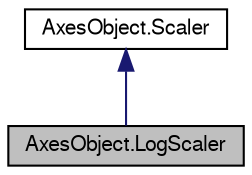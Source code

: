 digraph G
{
  edge [fontname="FreeSans",fontsize="10",labelfontname="FreeSans",labelfontsize="10"];
  node [fontname="FreeSans",fontsize="10",shape=record];
  Node1 [label="AxesObject.LogScaler",height=0.2,width=0.4,color="black", fillcolor="grey75", style="filled" fontcolor="black"];
  Node2 -> Node1 [dir="back",color="midnightblue",fontsize="10",style="solid",fontname="FreeSans"];
  Node2 [label="AxesObject.Scaler",height=0.2,width=0.4,color="black", fillcolor="white", style="filled",URL="$interfaceorg_1_1octave_1_1graphics_1_1_axes_object_1_1_scaler.html"];
}
